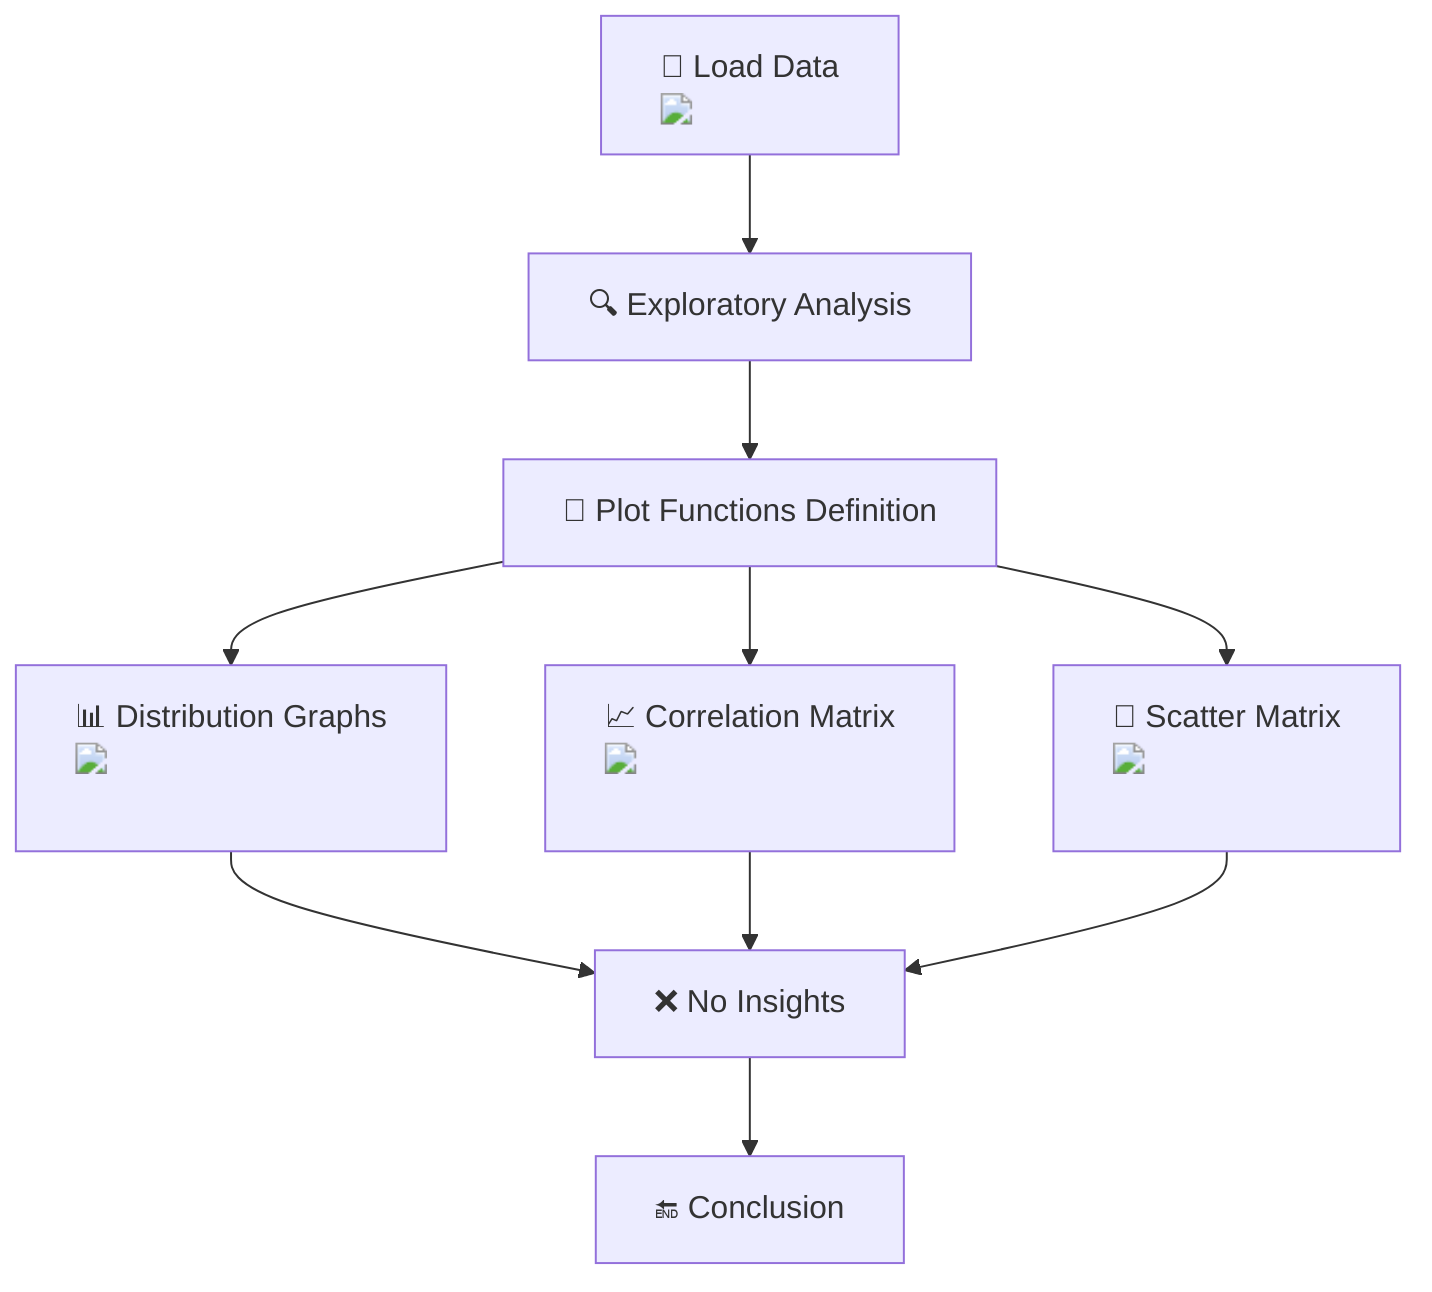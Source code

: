 flowchart TD
    A["📂 Load Data <img src='icons/file.svg' />"] --> B["🔍 Exploratory Analysis"];
    B --> C["🎨 Plot Functions Definition"];
    C --> D["📊 Distribution Graphs <img src='dummy_plots/hist_template.svg' /> <br/>"];
    C --> E["📈 Correlation Matrix <img src='dummy_plots/scatter_plot_template.svg' /> <br/>"];
    C --> F["💫 Scatter Matrix <img src='dummy_plots/scatter_plot_template.svg' /> <br/>"];
    D --> G["❌ No Insights"];
    E --> G;
    F --> G;
    G --> H["🔚 Conclusion"];